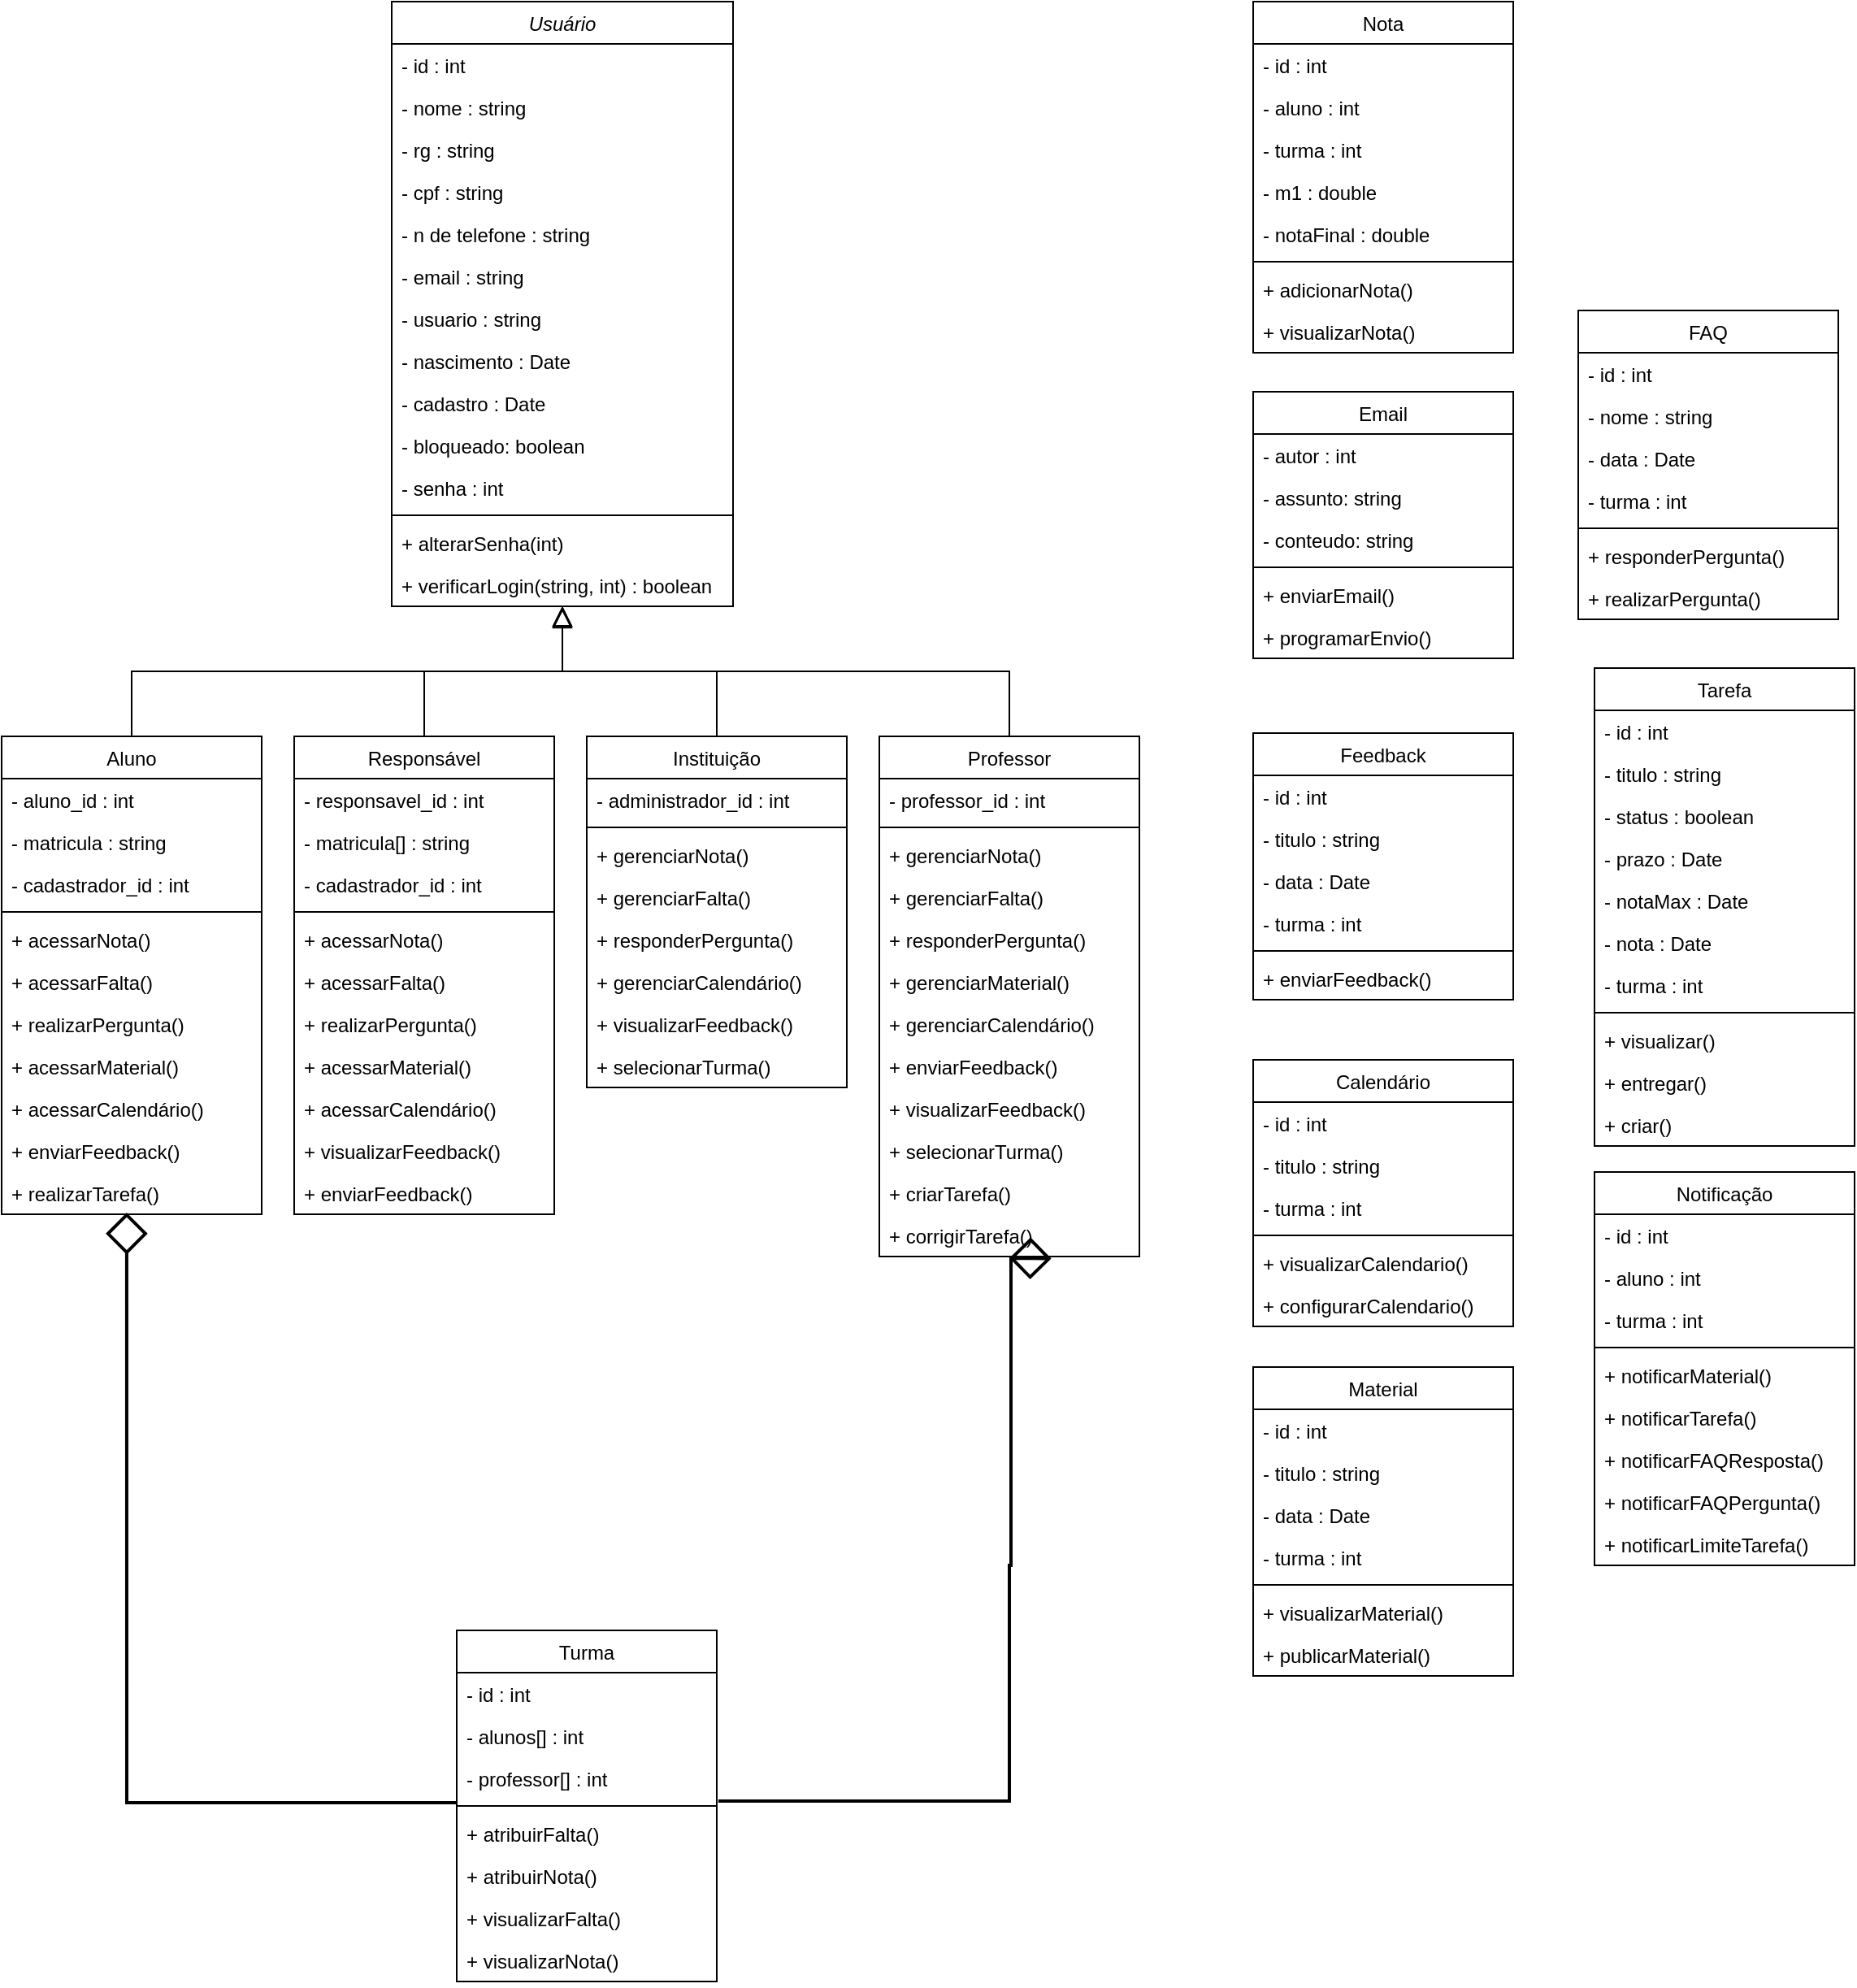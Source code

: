 <mxfile version="20.6.0" type="device"><diagram id="C5RBs43oDa-KdzZeNtuy" name="Page-1"><mxGraphModel dx="1617" dy="1598" grid="1" gridSize="10" guides="1" tooltips="1" connect="1" arrows="1" fold="1" page="1" pageScale="1" pageWidth="827" pageHeight="1169" math="0" shadow="0"><root><mxCell id="WIyWlLk6GJQsqaUBKTNV-0"/><mxCell id="WIyWlLk6GJQsqaUBKTNV-1" parent="WIyWlLk6GJQsqaUBKTNV-0"/><mxCell id="zkfFHV4jXpPFQw0GAbJ--0" value="Usuário" style="swimlane;fontStyle=2;align=center;verticalAlign=top;childLayout=stackLayout;horizontal=1;startSize=26;horizontalStack=0;resizeParent=1;resizeLast=0;collapsible=1;marginBottom=0;rounded=0;shadow=0;strokeWidth=1;" parent="WIyWlLk6GJQsqaUBKTNV-1" vertex="1"><mxGeometry x="220" y="-52" width="210" height="372" as="geometry"><mxRectangle x="230" y="140" width="160" height="26" as="alternateBounds"/></mxGeometry></mxCell><mxCell id="zkfFHV4jXpPFQw0GAbJ--1" value="- id : int&#10;" style="text;align=left;verticalAlign=top;spacingLeft=4;spacingRight=4;overflow=hidden;rotatable=0;points=[[0,0.5],[1,0.5]];portConstraint=eastwest;" parent="zkfFHV4jXpPFQw0GAbJ--0" vertex="1"><mxGeometry y="26" width="210" height="26" as="geometry"/></mxCell><mxCell id="zkfFHV4jXpPFQw0GAbJ--2" value="- nome : string" style="text;align=left;verticalAlign=top;spacingLeft=4;spacingRight=4;overflow=hidden;rotatable=0;points=[[0,0.5],[1,0.5]];portConstraint=eastwest;rounded=0;shadow=0;html=0;" parent="zkfFHV4jXpPFQw0GAbJ--0" vertex="1"><mxGeometry y="52" width="210" height="26" as="geometry"/></mxCell><mxCell id="-mL7myzVPolcM5LWLLVC-0" value="- rg : string" style="text;align=left;verticalAlign=top;spacingLeft=4;spacingRight=4;overflow=hidden;rotatable=0;points=[[0,0.5],[1,0.5]];portConstraint=eastwest;rounded=0;shadow=0;html=0;" parent="zkfFHV4jXpPFQw0GAbJ--0" vertex="1"><mxGeometry y="78" width="210" height="26" as="geometry"/></mxCell><mxCell id="-mL7myzVPolcM5LWLLVC-1" value="- cpf : string" style="text;align=left;verticalAlign=top;spacingLeft=4;spacingRight=4;overflow=hidden;rotatable=0;points=[[0,0.5],[1,0.5]];portConstraint=eastwest;rounded=0;shadow=0;html=0;" parent="zkfFHV4jXpPFQw0GAbJ--0" vertex="1"><mxGeometry y="104" width="210" height="26" as="geometry"/></mxCell><mxCell id="-mL7myzVPolcM5LWLLVC-2" value="- n de telefone : string" style="text;align=left;verticalAlign=top;spacingLeft=4;spacingRight=4;overflow=hidden;rotatable=0;points=[[0,0.5],[1,0.5]];portConstraint=eastwest;rounded=0;shadow=0;html=0;" parent="zkfFHV4jXpPFQw0GAbJ--0" vertex="1"><mxGeometry y="130" width="210" height="26" as="geometry"/></mxCell><mxCell id="-mL7myzVPolcM5LWLLVC-3" value="- email : string" style="text;align=left;verticalAlign=top;spacingLeft=4;spacingRight=4;overflow=hidden;rotatable=0;points=[[0,0.5],[1,0.5]];portConstraint=eastwest;rounded=0;shadow=0;html=0;" parent="zkfFHV4jXpPFQw0GAbJ--0" vertex="1"><mxGeometry y="156" width="210" height="26" as="geometry"/></mxCell><mxCell id="-mL7myzVPolcM5LWLLVC-4" value="- usuario : string" style="text;align=left;verticalAlign=top;spacingLeft=4;spacingRight=4;overflow=hidden;rotatable=0;points=[[0,0.5],[1,0.5]];portConstraint=eastwest;rounded=0;shadow=0;html=0;" parent="zkfFHV4jXpPFQw0GAbJ--0" vertex="1"><mxGeometry y="182" width="210" height="26" as="geometry"/></mxCell><mxCell id="-mL7myzVPolcM5LWLLVC-7" value="- nascimento : Date" style="text;align=left;verticalAlign=top;spacingLeft=4;spacingRight=4;overflow=hidden;rotatable=0;points=[[0,0.5],[1,0.5]];portConstraint=eastwest;rounded=0;shadow=0;html=0;" parent="zkfFHV4jXpPFQw0GAbJ--0" vertex="1"><mxGeometry y="208" width="210" height="26" as="geometry"/></mxCell><mxCell id="-mL7myzVPolcM5LWLLVC-5" value="- cadastro : Date" style="text;align=left;verticalAlign=top;spacingLeft=4;spacingRight=4;overflow=hidden;rotatable=0;points=[[0,0.5],[1,0.5]];portConstraint=eastwest;rounded=0;shadow=0;html=0;" parent="zkfFHV4jXpPFQw0GAbJ--0" vertex="1"><mxGeometry y="234" width="210" height="26" as="geometry"/></mxCell><mxCell id="-mL7myzVPolcM5LWLLVC-6" value="- bloqueado: boolean" style="text;align=left;verticalAlign=top;spacingLeft=4;spacingRight=4;overflow=hidden;rotatable=0;points=[[0,0.5],[1,0.5]];portConstraint=eastwest;rounded=0;shadow=0;html=0;" parent="zkfFHV4jXpPFQw0GAbJ--0" vertex="1"><mxGeometry y="260" width="210" height="26" as="geometry"/></mxCell><mxCell id="zkfFHV4jXpPFQw0GAbJ--3" value="- senha : int" style="text;align=left;verticalAlign=top;spacingLeft=4;spacingRight=4;overflow=hidden;rotatable=0;points=[[0,0.5],[1,0.5]];portConstraint=eastwest;rounded=0;shadow=0;html=0;" parent="zkfFHV4jXpPFQw0GAbJ--0" vertex="1"><mxGeometry y="286" width="210" height="26" as="geometry"/></mxCell><mxCell id="zkfFHV4jXpPFQw0GAbJ--4" value="" style="line;html=1;strokeWidth=1;align=left;verticalAlign=middle;spacingTop=-1;spacingLeft=3;spacingRight=3;rotatable=0;labelPosition=right;points=[];portConstraint=eastwest;" parent="zkfFHV4jXpPFQw0GAbJ--0" vertex="1"><mxGeometry y="312" width="210" height="8" as="geometry"/></mxCell><mxCell id="-mL7myzVPolcM5LWLLVC-8" value="+ alterarSenha(int)" style="text;align=left;verticalAlign=top;spacingLeft=4;spacingRight=4;overflow=hidden;rotatable=0;points=[[0,0.5],[1,0.5]];portConstraint=eastwest;" parent="zkfFHV4jXpPFQw0GAbJ--0" vertex="1"><mxGeometry y="320" width="210" height="26" as="geometry"/></mxCell><mxCell id="zkfFHV4jXpPFQw0GAbJ--5" value="+ verificarLogin(string, int) : boolean" style="text;align=left;verticalAlign=top;spacingLeft=4;spacingRight=4;overflow=hidden;rotatable=0;points=[[0,0.5],[1,0.5]];portConstraint=eastwest;" parent="zkfFHV4jXpPFQw0GAbJ--0" vertex="1"><mxGeometry y="346" width="210" height="26" as="geometry"/></mxCell><mxCell id="zkfFHV4jXpPFQw0GAbJ--6" value="Aluno" style="swimlane;fontStyle=0;align=center;verticalAlign=top;childLayout=stackLayout;horizontal=1;startSize=26;horizontalStack=0;resizeParent=1;resizeLast=0;collapsible=1;marginBottom=0;rounded=0;shadow=0;strokeWidth=1;" parent="WIyWlLk6GJQsqaUBKTNV-1" vertex="1"><mxGeometry x="-20" y="400" width="160" height="294" as="geometry"><mxRectangle x="130" y="380" width="160" height="26" as="alternateBounds"/></mxGeometry></mxCell><mxCell id="ei0fNzQh5A8Zw0a6z5Nz-1" value="- aluno_id : int" style="text;align=left;verticalAlign=top;spacingLeft=4;spacingRight=4;overflow=hidden;rotatable=0;points=[[0,0.5],[1,0.5]];portConstraint=eastwest;" parent="zkfFHV4jXpPFQw0GAbJ--6" vertex="1"><mxGeometry y="26" width="160" height="26" as="geometry"/></mxCell><mxCell id="ei0fNzQh5A8Zw0a6z5Nz-2" value="- matricula : string" style="text;align=left;verticalAlign=top;spacingLeft=4;spacingRight=4;overflow=hidden;rotatable=0;points=[[0,0.5],[1,0.5]];portConstraint=eastwest;" parent="zkfFHV4jXpPFQw0GAbJ--6" vertex="1"><mxGeometry y="52" width="160" height="26" as="geometry"/></mxCell><mxCell id="ei0fNzQh5A8Zw0a6z5Nz-0" value="- cadastrador_id : int" style="text;align=left;verticalAlign=top;spacingLeft=4;spacingRight=4;overflow=hidden;rotatable=0;points=[[0,0.5],[1,0.5]];portConstraint=eastwest;" parent="zkfFHV4jXpPFQw0GAbJ--6" vertex="1"><mxGeometry y="78" width="160" height="26" as="geometry"/></mxCell><mxCell id="zkfFHV4jXpPFQw0GAbJ--9" value="" style="line;html=1;strokeWidth=1;align=left;verticalAlign=middle;spacingTop=-1;spacingLeft=3;spacingRight=3;rotatable=0;labelPosition=right;points=[];portConstraint=eastwest;" parent="zkfFHV4jXpPFQw0GAbJ--6" vertex="1"><mxGeometry y="104" width="160" height="8" as="geometry"/></mxCell><mxCell id="ei0fNzQh5A8Zw0a6z5Nz-26" value="+ acessarNota()" style="text;align=left;verticalAlign=top;spacingLeft=4;spacingRight=4;overflow=hidden;rotatable=0;points=[[0,0.5],[1,0.5]];portConstraint=eastwest;" parent="zkfFHV4jXpPFQw0GAbJ--6" vertex="1"><mxGeometry y="112" width="160" height="26" as="geometry"/></mxCell><mxCell id="ei0fNzQh5A8Zw0a6z5Nz-37" value="+ acessarFalta()" style="text;align=left;verticalAlign=top;spacingLeft=4;spacingRight=4;overflow=hidden;rotatable=0;points=[[0,0.5],[1,0.5]];portConstraint=eastwest;" parent="zkfFHV4jXpPFQw0GAbJ--6" vertex="1"><mxGeometry y="138" width="160" height="26" as="geometry"/></mxCell><mxCell id="ei0fNzQh5A8Zw0a6z5Nz-46" value="+ realizarPergunta()" style="text;align=left;verticalAlign=top;spacingLeft=4;spacingRight=4;overflow=hidden;rotatable=0;points=[[0,0.5],[1,0.5]];portConstraint=eastwest;" parent="zkfFHV4jXpPFQw0GAbJ--6" vertex="1"><mxGeometry y="164" width="160" height="26" as="geometry"/></mxCell><mxCell id="ei0fNzQh5A8Zw0a6z5Nz-50" value="+ acessarMaterial()" style="text;align=left;verticalAlign=top;spacingLeft=4;spacingRight=4;overflow=hidden;rotatable=0;points=[[0,0.5],[1,0.5]];portConstraint=eastwest;" parent="zkfFHV4jXpPFQw0GAbJ--6" vertex="1"><mxGeometry y="190" width="160" height="26" as="geometry"/></mxCell><mxCell id="-mL7myzVPolcM5LWLLVC-11" value="+ acessarCalendário()" style="text;align=left;verticalAlign=top;spacingLeft=4;spacingRight=4;overflow=hidden;rotatable=0;points=[[0,0.5],[1,0.5]];portConstraint=eastwest;" parent="zkfFHV4jXpPFQw0GAbJ--6" vertex="1"><mxGeometry y="216" width="160" height="26" as="geometry"/></mxCell><mxCell id="hfyvduKH0XJ7WXEh4i4_-10" value="+ enviarFeedback()" style="text;align=left;verticalAlign=top;spacingLeft=4;spacingRight=4;overflow=hidden;rotatable=0;points=[[0,0.5],[1,0.5]];portConstraint=eastwest;" parent="zkfFHV4jXpPFQw0GAbJ--6" vertex="1"><mxGeometry y="242" width="160" height="26" as="geometry"/></mxCell><mxCell id="hfyvduKH0XJ7WXEh4i4_-18" value="+ realizarTarefa()" style="text;align=left;verticalAlign=top;spacingLeft=4;spacingRight=4;overflow=hidden;rotatable=0;points=[[0,0.5],[1,0.5]];portConstraint=eastwest;" parent="zkfFHV4jXpPFQw0GAbJ--6" vertex="1"><mxGeometry y="268" width="160" height="26" as="geometry"/></mxCell><mxCell id="zkfFHV4jXpPFQw0GAbJ--12" value="" style="endArrow=block;endSize=10;endFill=0;shadow=0;strokeWidth=1;rounded=0;edgeStyle=elbowEdgeStyle;elbow=vertical;" parent="WIyWlLk6GJQsqaUBKTNV-1" source="zkfFHV4jXpPFQw0GAbJ--6" target="zkfFHV4jXpPFQw0GAbJ--0" edge="1"><mxGeometry width="160" relative="1" as="geometry"><mxPoint x="200" y="203" as="sourcePoint"/><mxPoint x="200" y="203" as="targetPoint"/></mxGeometry></mxCell><mxCell id="zkfFHV4jXpPFQw0GAbJ--13" value="Responsável" style="swimlane;fontStyle=0;align=center;verticalAlign=top;childLayout=stackLayout;horizontal=1;startSize=26;horizontalStack=0;resizeParent=1;resizeLast=0;collapsible=1;marginBottom=0;rounded=0;shadow=0;strokeWidth=1;" parent="WIyWlLk6GJQsqaUBKTNV-1" vertex="1"><mxGeometry x="160" y="400" width="160" height="294" as="geometry"><mxRectangle x="340" y="380" width="170" height="26" as="alternateBounds"/></mxGeometry></mxCell><mxCell id="zkfFHV4jXpPFQw0GAbJ--14" value="- responsavel_id : int" style="text;align=left;verticalAlign=top;spacingLeft=4;spacingRight=4;overflow=hidden;rotatable=0;points=[[0,0.5],[1,0.5]];portConstraint=eastwest;" parent="zkfFHV4jXpPFQw0GAbJ--13" vertex="1"><mxGeometry y="26" width="160" height="26" as="geometry"/></mxCell><mxCell id="ei0fNzQh5A8Zw0a6z5Nz-10" value="- matricula[] : string" style="text;align=left;verticalAlign=top;spacingLeft=4;spacingRight=4;overflow=hidden;rotatable=0;points=[[0,0.5],[1,0.5]];portConstraint=eastwest;" parent="zkfFHV4jXpPFQw0GAbJ--13" vertex="1"><mxGeometry y="52" width="160" height="26" as="geometry"/></mxCell><mxCell id="ei0fNzQh5A8Zw0a6z5Nz-11" value="- cadastrador_id : int" style="text;align=left;verticalAlign=top;spacingLeft=4;spacingRight=4;overflow=hidden;rotatable=0;points=[[0,0.5],[1,0.5]];portConstraint=eastwest;" parent="zkfFHV4jXpPFQw0GAbJ--13" vertex="1"><mxGeometry y="78" width="160" height="26" as="geometry"/></mxCell><mxCell id="zkfFHV4jXpPFQw0GAbJ--15" value="" style="line;html=1;strokeWidth=1;align=left;verticalAlign=middle;spacingTop=-1;spacingLeft=3;spacingRight=3;rotatable=0;labelPosition=right;points=[];portConstraint=eastwest;" parent="zkfFHV4jXpPFQw0GAbJ--13" vertex="1"><mxGeometry y="104" width="160" height="8" as="geometry"/></mxCell><mxCell id="ei0fNzQh5A8Zw0a6z5Nz-34" value="+ acessarNota()" style="text;align=left;verticalAlign=top;spacingLeft=4;spacingRight=4;overflow=hidden;rotatable=0;points=[[0,0.5],[1,0.5]];portConstraint=eastwest;" parent="zkfFHV4jXpPFQw0GAbJ--13" vertex="1"><mxGeometry y="112" width="160" height="26" as="geometry"/></mxCell><mxCell id="ei0fNzQh5A8Zw0a6z5Nz-39" value="+ acessarFalta()" style="text;align=left;verticalAlign=top;spacingLeft=4;spacingRight=4;overflow=hidden;rotatable=0;points=[[0,0.5],[1,0.5]];portConstraint=eastwest;" parent="zkfFHV4jXpPFQw0GAbJ--13" vertex="1"><mxGeometry y="138" width="160" height="26" as="geometry"/></mxCell><mxCell id="ei0fNzQh5A8Zw0a6z5Nz-47" value="+ realizarPergunta()" style="text;align=left;verticalAlign=top;spacingLeft=4;spacingRight=4;overflow=hidden;rotatable=0;points=[[0,0.5],[1,0.5]];portConstraint=eastwest;" parent="zkfFHV4jXpPFQw0GAbJ--13" vertex="1"><mxGeometry y="164" width="160" height="26" as="geometry"/></mxCell><mxCell id="ei0fNzQh5A8Zw0a6z5Nz-51" value="+ acessarMaterial()" style="text;align=left;verticalAlign=top;spacingLeft=4;spacingRight=4;overflow=hidden;rotatable=0;points=[[0,0.5],[1,0.5]];portConstraint=eastwest;" parent="zkfFHV4jXpPFQw0GAbJ--13" vertex="1"><mxGeometry y="190" width="160" height="26" as="geometry"/></mxCell><mxCell id="-mL7myzVPolcM5LWLLVC-19" value="+ acessarCalendário()" style="text;align=left;verticalAlign=top;spacingLeft=4;spacingRight=4;overflow=hidden;rotatable=0;points=[[0,0.5],[1,0.5]];portConstraint=eastwest;" parent="zkfFHV4jXpPFQw0GAbJ--13" vertex="1"><mxGeometry y="216" width="160" height="26" as="geometry"/></mxCell><mxCell id="hfyvduKH0XJ7WXEh4i4_-9" value="+ visualizarFeedback()" style="text;align=left;verticalAlign=top;spacingLeft=4;spacingRight=4;overflow=hidden;rotatable=0;points=[[0,0.5],[1,0.5]];portConstraint=eastwest;" parent="zkfFHV4jXpPFQw0GAbJ--13" vertex="1"><mxGeometry y="242" width="160" height="26" as="geometry"/></mxCell><mxCell id="hfyvduKH0XJ7WXEh4i4_-11" value="+ enviarFeedback()" style="text;align=left;verticalAlign=top;spacingLeft=4;spacingRight=4;overflow=hidden;rotatable=0;points=[[0,0.5],[1,0.5]];portConstraint=eastwest;" parent="zkfFHV4jXpPFQw0GAbJ--13" vertex="1"><mxGeometry y="268" width="160" height="26" as="geometry"/></mxCell><mxCell id="zkfFHV4jXpPFQw0GAbJ--16" value="" style="endArrow=block;endSize=10;endFill=0;shadow=0;strokeWidth=1;rounded=0;edgeStyle=elbowEdgeStyle;elbow=vertical;" parent="WIyWlLk6GJQsqaUBKTNV-1" source="zkfFHV4jXpPFQw0GAbJ--13" target="zkfFHV4jXpPFQw0GAbJ--0" edge="1"><mxGeometry width="160" relative="1" as="geometry"><mxPoint x="210" y="373" as="sourcePoint"/><mxPoint x="310" y="271" as="targetPoint"/></mxGeometry></mxCell><mxCell id="-mL7myzVPolcM5LWLLVC-23" value="Instituição" style="swimlane;fontStyle=0;align=center;verticalAlign=top;childLayout=stackLayout;horizontal=1;startSize=26;horizontalStack=0;resizeParent=1;resizeLast=0;collapsible=1;marginBottom=0;rounded=0;shadow=0;strokeWidth=1;" parent="WIyWlLk6GJQsqaUBKTNV-1" vertex="1"><mxGeometry x="340" y="400" width="160" height="216" as="geometry"><mxRectangle x="340" y="380" width="170" height="26" as="alternateBounds"/></mxGeometry></mxCell><mxCell id="ei0fNzQh5A8Zw0a6z5Nz-25" value="- administrador_id : int" style="text;align=left;verticalAlign=top;spacingLeft=4;spacingRight=4;overflow=hidden;rotatable=0;points=[[0,0.5],[1,0.5]];portConstraint=eastwest;" parent="-mL7myzVPolcM5LWLLVC-23" vertex="1"><mxGeometry y="26" width="160" height="26" as="geometry"/></mxCell><mxCell id="-mL7myzVPolcM5LWLLVC-25" value="" style="line;html=1;strokeWidth=1;align=left;verticalAlign=middle;spacingTop=-1;spacingLeft=3;spacingRight=3;rotatable=0;labelPosition=right;points=[];portConstraint=eastwest;" parent="-mL7myzVPolcM5LWLLVC-23" vertex="1"><mxGeometry y="52" width="160" height="8" as="geometry"/></mxCell><mxCell id="ei0fNzQh5A8Zw0a6z5Nz-35" value="+ gerenciarNota()" style="text;align=left;verticalAlign=top;spacingLeft=4;spacingRight=4;overflow=hidden;rotatable=0;points=[[0,0.5],[1,0.5]];portConstraint=eastwest;" parent="-mL7myzVPolcM5LWLLVC-23" vertex="1"><mxGeometry y="60" width="160" height="26" as="geometry"/></mxCell><mxCell id="ei0fNzQh5A8Zw0a6z5Nz-44" value="+ gerenciarFalta()" style="text;align=left;verticalAlign=top;spacingLeft=4;spacingRight=4;overflow=hidden;rotatable=0;points=[[0,0.5],[1,0.5]];portConstraint=eastwest;" parent="-mL7myzVPolcM5LWLLVC-23" vertex="1"><mxGeometry y="86" width="160" height="26" as="geometry"/></mxCell><mxCell id="ei0fNzQh5A8Zw0a6z5Nz-48" value="+ responderPergunta()" style="text;align=left;verticalAlign=top;spacingLeft=4;spacingRight=4;overflow=hidden;rotatable=0;points=[[0,0.5],[1,0.5]];portConstraint=eastwest;" parent="-mL7myzVPolcM5LWLLVC-23" vertex="1"><mxGeometry y="112" width="160" height="26" as="geometry"/></mxCell><mxCell id="ei0fNzQh5A8Zw0a6z5Nz-54" value="+ gerenciarCalendário()" style="text;align=left;verticalAlign=top;spacingLeft=4;spacingRight=4;overflow=hidden;rotatable=0;points=[[0,0.5],[1,0.5]];portConstraint=eastwest;" parent="-mL7myzVPolcM5LWLLVC-23" vertex="1"><mxGeometry y="138" width="160" height="26" as="geometry"/></mxCell><mxCell id="hfyvduKH0XJ7WXEh4i4_-12" value="+ visualizarFeedback()" style="text;align=left;verticalAlign=top;spacingLeft=4;spacingRight=4;overflow=hidden;rotatable=0;points=[[0,0.5],[1,0.5]];portConstraint=eastwest;" parent="-mL7myzVPolcM5LWLLVC-23" vertex="1"><mxGeometry y="164" width="160" height="26" as="geometry"/></mxCell><mxCell id="hfyvduKH0XJ7WXEh4i4_-14" value="+ selecionarTurma()" style="text;align=left;verticalAlign=top;spacingLeft=4;spacingRight=4;overflow=hidden;rotatable=0;points=[[0,0.5],[1,0.5]];portConstraint=eastwest;" parent="-mL7myzVPolcM5LWLLVC-23" vertex="1"><mxGeometry y="190" width="160" height="26" as="geometry"/></mxCell><mxCell id="-mL7myzVPolcM5LWLLVC-33" value="" style="endArrow=block;endSize=10;endFill=0;shadow=0;strokeWidth=1;rounded=0;edgeStyle=elbowEdgeStyle;elbow=vertical;exitX=0.5;exitY=0;exitDx=0;exitDy=0;" parent="WIyWlLk6GJQsqaUBKTNV-1" source="-mL7myzVPolcM5LWLLVC-23" edge="1"><mxGeometry width="160" relative="1" as="geometry"><mxPoint x="380" y="390" as="sourcePoint"/><mxPoint x="325" y="320" as="targetPoint"/><Array as="points"><mxPoint x="500" y="360"/></Array></mxGeometry></mxCell><mxCell id="-mL7myzVPolcM5LWLLVC-39" value="Professor" style="swimlane;fontStyle=0;align=center;verticalAlign=top;childLayout=stackLayout;horizontal=1;startSize=26;horizontalStack=0;resizeParent=1;resizeLast=0;collapsible=1;marginBottom=0;rounded=0;shadow=0;strokeWidth=1;" parent="WIyWlLk6GJQsqaUBKTNV-1" vertex="1"><mxGeometry x="520" y="400" width="160" height="320" as="geometry"><mxRectangle x="340" y="380" width="170" height="26" as="alternateBounds"/></mxGeometry></mxCell><mxCell id="ei0fNzQh5A8Zw0a6z5Nz-24" value="- professor_id : int" style="text;align=left;verticalAlign=top;spacingLeft=4;spacingRight=4;overflow=hidden;rotatable=0;points=[[0,0.5],[1,0.5]];portConstraint=eastwest;" parent="-mL7myzVPolcM5LWLLVC-39" vertex="1"><mxGeometry y="26" width="160" height="26" as="geometry"/></mxCell><mxCell id="-mL7myzVPolcM5LWLLVC-40" value="" style="line;html=1;strokeWidth=1;align=left;verticalAlign=middle;spacingTop=-1;spacingLeft=3;spacingRight=3;rotatable=0;labelPosition=right;points=[];portConstraint=eastwest;" parent="-mL7myzVPolcM5LWLLVC-39" vertex="1"><mxGeometry y="52" width="160" height="8" as="geometry"/></mxCell><mxCell id="ei0fNzQh5A8Zw0a6z5Nz-36" value="+ gerenciarNota()" style="text;align=left;verticalAlign=top;spacingLeft=4;spacingRight=4;overflow=hidden;rotatable=0;points=[[0,0.5],[1,0.5]];portConstraint=eastwest;" parent="-mL7myzVPolcM5LWLLVC-39" vertex="1"><mxGeometry y="60" width="160" height="26" as="geometry"/></mxCell><mxCell id="ei0fNzQh5A8Zw0a6z5Nz-45" value="+ gerenciarFalta()" style="text;align=left;verticalAlign=top;spacingLeft=4;spacingRight=4;overflow=hidden;rotatable=0;points=[[0,0.5],[1,0.5]];portConstraint=eastwest;" parent="-mL7myzVPolcM5LWLLVC-39" vertex="1"><mxGeometry y="86" width="160" height="26" as="geometry"/></mxCell><mxCell id="ei0fNzQh5A8Zw0a6z5Nz-49" value="+ responderPergunta()" style="text;align=left;verticalAlign=top;spacingLeft=4;spacingRight=4;overflow=hidden;rotatable=0;points=[[0,0.5],[1,0.5]];portConstraint=eastwest;" parent="-mL7myzVPolcM5LWLLVC-39" vertex="1"><mxGeometry y="112" width="160" height="26" as="geometry"/></mxCell><mxCell id="ei0fNzQh5A8Zw0a6z5Nz-53" value="+ gerenciarMaterial()" style="text;align=left;verticalAlign=top;spacingLeft=4;spacingRight=4;overflow=hidden;rotatable=0;points=[[0,0.5],[1,0.5]];portConstraint=eastwest;" parent="-mL7myzVPolcM5LWLLVC-39" vertex="1"><mxGeometry y="138" width="160" height="26" as="geometry"/></mxCell><mxCell id="ei0fNzQh5A8Zw0a6z5Nz-55" value="+ gerenciarCalendário()" style="text;align=left;verticalAlign=top;spacingLeft=4;spacingRight=4;overflow=hidden;rotatable=0;points=[[0,0.5],[1,0.5]];portConstraint=eastwest;" parent="-mL7myzVPolcM5LWLLVC-39" vertex="1"><mxGeometry y="164" width="160" height="26" as="geometry"/></mxCell><mxCell id="hfyvduKH0XJ7WXEh4i4_-8" value="+ enviarFeedback()" style="text;align=left;verticalAlign=top;spacingLeft=4;spacingRight=4;overflow=hidden;rotatable=0;points=[[0,0.5],[1,0.5]];portConstraint=eastwest;" parent="-mL7myzVPolcM5LWLLVC-39" vertex="1"><mxGeometry y="190" width="160" height="26" as="geometry"/></mxCell><mxCell id="hfyvduKH0XJ7WXEh4i4_-13" value="+ visualizarFeedback()" style="text;align=left;verticalAlign=top;spacingLeft=4;spacingRight=4;overflow=hidden;rotatable=0;points=[[0,0.5],[1,0.5]];portConstraint=eastwest;" parent="-mL7myzVPolcM5LWLLVC-39" vertex="1"><mxGeometry y="216" width="160" height="26" as="geometry"/></mxCell><mxCell id="hfyvduKH0XJ7WXEh4i4_-15" value="+ selecionarTurma()" style="text;align=left;verticalAlign=top;spacingLeft=4;spacingRight=4;overflow=hidden;rotatable=0;points=[[0,0.5],[1,0.5]];portConstraint=eastwest;" parent="-mL7myzVPolcM5LWLLVC-39" vertex="1"><mxGeometry y="242" width="160" height="26" as="geometry"/></mxCell><mxCell id="hfyvduKH0XJ7WXEh4i4_-16" value="+ criarTarefa()" style="text;align=left;verticalAlign=top;spacingLeft=4;spacingRight=4;overflow=hidden;rotatable=0;points=[[0,0.5],[1,0.5]];portConstraint=eastwest;" parent="-mL7myzVPolcM5LWLLVC-39" vertex="1"><mxGeometry y="268" width="160" height="26" as="geometry"/></mxCell><mxCell id="hfyvduKH0XJ7WXEh4i4_-19" value="+ corrigirTarefa()" style="text;align=left;verticalAlign=top;spacingLeft=4;spacingRight=4;overflow=hidden;rotatable=0;points=[[0,0.5],[1,0.5]];portConstraint=eastwest;" parent="-mL7myzVPolcM5LWLLVC-39" vertex="1"><mxGeometry y="294" width="160" height="26" as="geometry"/></mxCell><mxCell id="-mL7myzVPolcM5LWLLVC-48" value="" style="endArrow=block;endSize=10;endFill=0;shadow=0;strokeWidth=1;rounded=0;edgeStyle=elbowEdgeStyle;elbow=vertical;exitX=0.5;exitY=0;exitDx=0;exitDy=0;entryX=0.5;entryY=1.038;entryDx=0;entryDy=0;entryPerimeter=0;" parent="WIyWlLk6GJQsqaUBKTNV-1" source="-mL7myzVPolcM5LWLLVC-39" target="zkfFHV4jXpPFQw0GAbJ--5" edge="1"><mxGeometry width="160" relative="1" as="geometry"><mxPoint x="715" y="280" as="sourcePoint"/><mxPoint x="510" y="340" as="targetPoint"/><Array as="points"><mxPoint x="490" y="360"/><mxPoint x="590" y="340"/></Array></mxGeometry></mxCell><mxCell id="-mL7myzVPolcM5LWLLVC-82" style="edgeStyle=orthogonalEdgeStyle;rounded=0;orthogonalLoop=1;jettySize=auto;html=1;entryX=0.5;entryY=1.038;entryDx=0;entryDy=0;entryPerimeter=0;strokeWidth=2;endArrow=diamond;endFill=0;startSize=6;endSize=21;sourcePerimeterSpacing=0;exitX=1.006;exitY=1.038;exitDx=0;exitDy=0;exitPerimeter=0;" parent="WIyWlLk6GJQsqaUBKTNV-1" source="-mL7myzVPolcM5LWLLVC-70" target="hfyvduKH0XJ7WXEh4i4_-19" edge="1"><mxGeometry relative="1" as="geometry"><Array as="points"><mxPoint x="600" y="1055"/><mxPoint x="600" y="910"/><mxPoint x="601" y="910"/></Array><mxPoint x="600.96" y="774.99" as="targetPoint"/></mxGeometry></mxCell><mxCell id="-mL7myzVPolcM5LWLLVC-69" value="Turma" style="swimlane;fontStyle=0;align=center;verticalAlign=top;childLayout=stackLayout;horizontal=1;startSize=26;horizontalStack=0;resizeParent=1;resizeLast=0;collapsible=1;marginBottom=0;rounded=0;shadow=0;strokeWidth=1;" parent="WIyWlLk6GJQsqaUBKTNV-1" vertex="1"><mxGeometry x="260" y="950" width="160" height="216" as="geometry"><mxRectangle x="340" y="380" width="170" height="26" as="alternateBounds"/></mxGeometry></mxCell><mxCell id="-mL7myzVPolcM5LWLLVC-78" value="- id : int" style="text;align=left;verticalAlign=top;spacingLeft=4;spacingRight=4;overflow=hidden;rotatable=0;points=[[0,0.5],[1,0.5]];portConstraint=eastwest;" parent="-mL7myzVPolcM5LWLLVC-69" vertex="1"><mxGeometry y="26" width="160" height="26" as="geometry"/></mxCell><mxCell id="-mL7myzVPolcM5LWLLVC-79" value="- alunos[] : int" style="text;align=left;verticalAlign=top;spacingLeft=4;spacingRight=4;overflow=hidden;rotatable=0;points=[[0,0.5],[1,0.5]];portConstraint=eastwest;" parent="-mL7myzVPolcM5LWLLVC-69" vertex="1"><mxGeometry y="52" width="160" height="26" as="geometry"/></mxCell><mxCell id="-mL7myzVPolcM5LWLLVC-70" value="- professor[] : int" style="text;align=left;verticalAlign=top;spacingLeft=4;spacingRight=4;overflow=hidden;rotatable=0;points=[[0,0.5],[1,0.5]];portConstraint=eastwest;" parent="-mL7myzVPolcM5LWLLVC-69" vertex="1"><mxGeometry y="78" width="160" height="26" as="geometry"/></mxCell><mxCell id="-mL7myzVPolcM5LWLLVC-71" value="" style="line;html=1;strokeWidth=1;align=left;verticalAlign=middle;spacingTop=-1;spacingLeft=3;spacingRight=3;rotatable=0;labelPosition=right;points=[];portConstraint=eastwest;" parent="-mL7myzVPolcM5LWLLVC-69" vertex="1"><mxGeometry y="104" width="160" height="8" as="geometry"/></mxCell><mxCell id="-mL7myzVPolcM5LWLLVC-72" value="+ atribuirFalta()" style="text;align=left;verticalAlign=top;spacingLeft=4;spacingRight=4;overflow=hidden;rotatable=0;points=[[0,0.5],[1,0.5]];portConstraint=eastwest;" parent="-mL7myzVPolcM5LWLLVC-69" vertex="1"><mxGeometry y="112" width="160" height="26" as="geometry"/></mxCell><mxCell id="-mL7myzVPolcM5LWLLVC-73" value="+ atribuirNota()" style="text;align=left;verticalAlign=top;spacingLeft=4;spacingRight=4;overflow=hidden;rotatable=0;points=[[0,0.5],[1,0.5]];portConstraint=eastwest;" parent="-mL7myzVPolcM5LWLLVC-69" vertex="1"><mxGeometry y="138" width="160" height="26" as="geometry"/></mxCell><mxCell id="-mL7myzVPolcM5LWLLVC-74" value="+ visualizarFalta()" style="text;align=left;verticalAlign=top;spacingLeft=4;spacingRight=4;overflow=hidden;rotatable=0;points=[[0,0.5],[1,0.5]];portConstraint=eastwest;" parent="-mL7myzVPolcM5LWLLVC-69" vertex="1"><mxGeometry y="164" width="160" height="26" as="geometry"/></mxCell><mxCell id="-mL7myzVPolcM5LWLLVC-75" value="+ visualizarNota()" style="text;align=left;verticalAlign=top;spacingLeft=4;spacingRight=4;overflow=hidden;rotatable=0;points=[[0,0.5],[1,0.5]];portConstraint=eastwest;" parent="-mL7myzVPolcM5LWLLVC-69" vertex="1"><mxGeometry y="190" width="160" height="26" as="geometry"/></mxCell><mxCell id="-mL7myzVPolcM5LWLLVC-80" style="edgeStyle=orthogonalEdgeStyle;rounded=0;orthogonalLoop=1;jettySize=auto;html=1;entryX=0.481;entryY=0.962;entryDx=0;entryDy=0;entryPerimeter=0;endArrow=diamond;endFill=0;strokeWidth=2;startSize=6;sourcePerimeterSpacing=0;arcSize=100;endSize=21;exitX=0;exitY=1.077;exitDx=0;exitDy=0;exitPerimeter=0;" parent="WIyWlLk6GJQsqaUBKTNV-1" source="-mL7myzVPolcM5LWLLVC-70" target="hfyvduKH0XJ7WXEh4i4_-18" edge="1"><mxGeometry relative="1" as="geometry"><mxPoint x="56.96" y="746.988" as="targetPoint"/></mxGeometry></mxCell><mxCell id="jOv61-o1BS2i5FBTtpCY-0" value="Tarefa" style="swimlane;fontStyle=0;align=center;verticalAlign=top;childLayout=stackLayout;horizontal=1;startSize=26;horizontalStack=0;resizeParent=1;resizeLast=0;collapsible=1;marginBottom=0;rounded=0;shadow=0;strokeWidth=1;" parent="WIyWlLk6GJQsqaUBKTNV-1" vertex="1"><mxGeometry x="960" y="358" width="160" height="294" as="geometry"><mxRectangle x="340" y="380" width="170" height="26" as="alternateBounds"/></mxGeometry></mxCell><mxCell id="jOv61-o1BS2i5FBTtpCY-1" value="- id : int" style="text;align=left;verticalAlign=top;spacingLeft=4;spacingRight=4;overflow=hidden;rotatable=0;points=[[0,0.5],[1,0.5]];portConstraint=eastwest;" parent="jOv61-o1BS2i5FBTtpCY-0" vertex="1"><mxGeometry y="26" width="160" height="26" as="geometry"/></mxCell><mxCell id="jOv61-o1BS2i5FBTtpCY-10" value="- titulo : string" style="text;align=left;verticalAlign=top;spacingLeft=4;spacingRight=4;overflow=hidden;rotatable=0;points=[[0,0.5],[1,0.5]];portConstraint=eastwest;" parent="jOv61-o1BS2i5FBTtpCY-0" vertex="1"><mxGeometry y="52" width="160" height="26" as="geometry"/></mxCell><mxCell id="jOv61-o1BS2i5FBTtpCY-11" value="- status : boolean" style="text;align=left;verticalAlign=top;spacingLeft=4;spacingRight=4;overflow=hidden;rotatable=0;points=[[0,0.5],[1,0.5]];portConstraint=eastwest;" parent="jOv61-o1BS2i5FBTtpCY-0" vertex="1"><mxGeometry y="78" width="160" height="26" as="geometry"/></mxCell><mxCell id="jOv61-o1BS2i5FBTtpCY-12" value="- prazo : Date" style="text;align=left;verticalAlign=top;spacingLeft=4;spacingRight=4;overflow=hidden;rotatable=0;points=[[0,0.5],[1,0.5]];portConstraint=eastwest;" parent="jOv61-o1BS2i5FBTtpCY-0" vertex="1"><mxGeometry y="104" width="160" height="26" as="geometry"/></mxCell><mxCell id="jOv61-o1BS2i5FBTtpCY-13" value="- notaMax : Date" style="text;align=left;verticalAlign=top;spacingLeft=4;spacingRight=4;overflow=hidden;rotatable=0;points=[[0,0.5],[1,0.5]];portConstraint=eastwest;" parent="jOv61-o1BS2i5FBTtpCY-0" vertex="1"><mxGeometry y="130" width="160" height="26" as="geometry"/></mxCell><mxCell id="jOv61-o1BS2i5FBTtpCY-14" value="- nota : Date" style="text;align=left;verticalAlign=top;spacingLeft=4;spacingRight=4;overflow=hidden;rotatable=0;points=[[0,0.5],[1,0.5]];portConstraint=eastwest;" parent="jOv61-o1BS2i5FBTtpCY-0" vertex="1"><mxGeometry y="156" width="160" height="26" as="geometry"/></mxCell><mxCell id="jOv61-o1BS2i5FBTtpCY-15" value="- turma : int" style="text;align=left;verticalAlign=top;spacingLeft=4;spacingRight=4;overflow=hidden;rotatable=0;points=[[0,0.5],[1,0.5]];portConstraint=eastwest;" parent="jOv61-o1BS2i5FBTtpCY-0" vertex="1"><mxGeometry y="182" width="160" height="26" as="geometry"/></mxCell><mxCell id="jOv61-o1BS2i5FBTtpCY-2" value="" style="line;html=1;strokeWidth=1;align=left;verticalAlign=middle;spacingTop=-1;spacingLeft=3;spacingRight=3;rotatable=0;labelPosition=right;points=[];portConstraint=eastwest;" parent="jOv61-o1BS2i5FBTtpCY-0" vertex="1"><mxGeometry y="208" width="160" height="8" as="geometry"/></mxCell><mxCell id="jOv61-o1BS2i5FBTtpCY-3" value="+ visualizar()" style="text;align=left;verticalAlign=top;spacingLeft=4;spacingRight=4;overflow=hidden;rotatable=0;points=[[0,0.5],[1,0.5]];portConstraint=eastwest;" parent="jOv61-o1BS2i5FBTtpCY-0" vertex="1"><mxGeometry y="216" width="160" height="26" as="geometry"/></mxCell><mxCell id="jOv61-o1BS2i5FBTtpCY-4" value="+ entregar()" style="text;align=left;verticalAlign=top;spacingLeft=4;spacingRight=4;overflow=hidden;rotatable=0;points=[[0,0.5],[1,0.5]];portConstraint=eastwest;" parent="jOv61-o1BS2i5FBTtpCY-0" vertex="1"><mxGeometry y="242" width="160" height="26" as="geometry"/></mxCell><mxCell id="jOv61-o1BS2i5FBTtpCY-5" value="+ criar()" style="text;align=left;verticalAlign=top;spacingLeft=4;spacingRight=4;overflow=hidden;rotatable=0;points=[[0,0.5],[1,0.5]];portConstraint=eastwest;" parent="jOv61-o1BS2i5FBTtpCY-0" vertex="1"><mxGeometry y="268" width="160" height="26" as="geometry"/></mxCell><mxCell id="jOv61-o1BS2i5FBTtpCY-16" value="FAQ" style="swimlane;fontStyle=0;align=center;verticalAlign=top;childLayout=stackLayout;horizontal=1;startSize=26;horizontalStack=0;resizeParent=1;resizeLast=0;collapsible=1;marginBottom=0;rounded=0;shadow=0;strokeWidth=1;" parent="WIyWlLk6GJQsqaUBKTNV-1" vertex="1"><mxGeometry x="950" y="138" width="160" height="190" as="geometry"><mxRectangle x="340" y="380" width="170" height="26" as="alternateBounds"/></mxGeometry></mxCell><mxCell id="jOv61-o1BS2i5FBTtpCY-17" value="- id : int" style="text;align=left;verticalAlign=top;spacingLeft=4;spacingRight=4;overflow=hidden;rotatable=0;points=[[0,0.5],[1,0.5]];portConstraint=eastwest;" parent="jOv61-o1BS2i5FBTtpCY-16" vertex="1"><mxGeometry y="26" width="160" height="26" as="geometry"/></mxCell><mxCell id="jOv61-o1BS2i5FBTtpCY-18" value="- nome : string" style="text;align=left;verticalAlign=top;spacingLeft=4;spacingRight=4;overflow=hidden;rotatable=0;points=[[0,0.5],[1,0.5]];portConstraint=eastwest;" parent="jOv61-o1BS2i5FBTtpCY-16" vertex="1"><mxGeometry y="52" width="160" height="26" as="geometry"/></mxCell><mxCell id="jOv61-o1BS2i5FBTtpCY-19" value="- data : Date" style="text;align=left;verticalAlign=top;spacingLeft=4;spacingRight=4;overflow=hidden;rotatable=0;points=[[0,0.5],[1,0.5]];portConstraint=eastwest;" parent="jOv61-o1BS2i5FBTtpCY-16" vertex="1"><mxGeometry y="78" width="160" height="26" as="geometry"/></mxCell><mxCell id="jOv61-o1BS2i5FBTtpCY-20" value="- turma : int" style="text;align=left;verticalAlign=top;spacingLeft=4;spacingRight=4;overflow=hidden;rotatable=0;points=[[0,0.5],[1,0.5]];portConstraint=eastwest;" parent="jOv61-o1BS2i5FBTtpCY-16" vertex="1"><mxGeometry y="104" width="160" height="26" as="geometry"/></mxCell><mxCell id="jOv61-o1BS2i5FBTtpCY-24" value="" style="line;html=1;strokeWidth=1;align=left;verticalAlign=middle;spacingTop=-1;spacingLeft=3;spacingRight=3;rotatable=0;labelPosition=right;points=[];portConstraint=eastwest;" parent="jOv61-o1BS2i5FBTtpCY-16" vertex="1"><mxGeometry y="130" width="160" height="8" as="geometry"/></mxCell><mxCell id="jOv61-o1BS2i5FBTtpCY-25" value="+ responderPergunta()" style="text;align=left;verticalAlign=top;spacingLeft=4;spacingRight=4;overflow=hidden;rotatable=0;points=[[0,0.5],[1,0.5]];portConstraint=eastwest;" parent="jOv61-o1BS2i5FBTtpCY-16" vertex="1"><mxGeometry y="138" width="160" height="26" as="geometry"/></mxCell><mxCell id="jOv61-o1BS2i5FBTtpCY-26" value="+ realizarPergunta()" style="text;align=left;verticalAlign=top;spacingLeft=4;spacingRight=4;overflow=hidden;rotatable=0;points=[[0,0.5],[1,0.5]];portConstraint=eastwest;" parent="jOv61-o1BS2i5FBTtpCY-16" vertex="1"><mxGeometry y="164" width="160" height="26" as="geometry"/></mxCell><mxCell id="jOv61-o1BS2i5FBTtpCY-37" value="Nota" style="swimlane;fontStyle=0;align=center;verticalAlign=top;childLayout=stackLayout;horizontal=1;startSize=26;horizontalStack=0;resizeParent=1;resizeLast=0;collapsible=1;marginBottom=0;rounded=0;shadow=0;strokeWidth=1;" parent="WIyWlLk6GJQsqaUBKTNV-1" vertex="1"><mxGeometry x="750" y="-52" width="160" height="216" as="geometry"><mxRectangle x="340" y="380" width="170" height="26" as="alternateBounds"/></mxGeometry></mxCell><mxCell id="jOv61-o1BS2i5FBTtpCY-38" value="- id : int" style="text;align=left;verticalAlign=top;spacingLeft=4;spacingRight=4;overflow=hidden;rotatable=0;points=[[0,0.5],[1,0.5]];portConstraint=eastwest;" parent="jOv61-o1BS2i5FBTtpCY-37" vertex="1"><mxGeometry y="26" width="160" height="26" as="geometry"/></mxCell><mxCell id="jOv61-o1BS2i5FBTtpCY-39" value="- aluno : int" style="text;align=left;verticalAlign=top;spacingLeft=4;spacingRight=4;overflow=hidden;rotatable=0;points=[[0,0.5],[1,0.5]];portConstraint=eastwest;" parent="jOv61-o1BS2i5FBTtpCY-37" vertex="1"><mxGeometry y="52" width="160" height="26" as="geometry"/></mxCell><mxCell id="jOv61-o1BS2i5FBTtpCY-40" value="- turma : int" style="text;align=left;verticalAlign=top;spacingLeft=4;spacingRight=4;overflow=hidden;rotatable=0;points=[[0,0.5],[1,0.5]];portConstraint=eastwest;" parent="jOv61-o1BS2i5FBTtpCY-37" vertex="1"><mxGeometry y="78" width="160" height="26" as="geometry"/></mxCell><mxCell id="jOv61-o1BS2i5FBTtpCY-41" value="- m1 : double" style="text;align=left;verticalAlign=top;spacingLeft=4;spacingRight=4;overflow=hidden;rotatable=0;points=[[0,0.5],[1,0.5]];portConstraint=eastwest;" parent="jOv61-o1BS2i5FBTtpCY-37" vertex="1"><mxGeometry y="104" width="160" height="26" as="geometry"/></mxCell><mxCell id="jOv61-o1BS2i5FBTtpCY-42" value="- notaFinal : double" style="text;align=left;verticalAlign=top;spacingLeft=4;spacingRight=4;overflow=hidden;rotatable=0;points=[[0,0.5],[1,0.5]];portConstraint=eastwest;" parent="jOv61-o1BS2i5FBTtpCY-37" vertex="1"><mxGeometry y="130" width="160" height="26" as="geometry"/></mxCell><mxCell id="jOv61-o1BS2i5FBTtpCY-45" value="" style="line;html=1;strokeWidth=1;align=left;verticalAlign=middle;spacingTop=-1;spacingLeft=3;spacingRight=3;rotatable=0;labelPosition=right;points=[];portConstraint=eastwest;" parent="jOv61-o1BS2i5FBTtpCY-37" vertex="1"><mxGeometry y="156" width="160" height="8" as="geometry"/></mxCell><mxCell id="jOv61-o1BS2i5FBTtpCY-46" value="+ adicionarNota()" style="text;align=left;verticalAlign=top;spacingLeft=4;spacingRight=4;overflow=hidden;rotatable=0;points=[[0,0.5],[1,0.5]];portConstraint=eastwest;" parent="jOv61-o1BS2i5FBTtpCY-37" vertex="1"><mxGeometry y="164" width="160" height="26" as="geometry"/></mxCell><mxCell id="jOv61-o1BS2i5FBTtpCY-47" value="+ visualizarNota()" style="text;align=left;verticalAlign=top;spacingLeft=4;spacingRight=4;overflow=hidden;rotatable=0;points=[[0,0.5],[1,0.5]];portConstraint=eastwest;" parent="jOv61-o1BS2i5FBTtpCY-37" vertex="1"><mxGeometry y="190" width="160" height="26" as="geometry"/></mxCell><mxCell id="jOv61-o1BS2i5FBTtpCY-49" value="Material" style="swimlane;fontStyle=0;align=center;verticalAlign=top;childLayout=stackLayout;horizontal=1;startSize=26;horizontalStack=0;resizeParent=1;resizeLast=0;collapsible=1;marginBottom=0;rounded=0;shadow=0;strokeWidth=1;" parent="WIyWlLk6GJQsqaUBKTNV-1" vertex="1"><mxGeometry x="750" y="788" width="160" height="190" as="geometry"><mxRectangle x="340" y="380" width="170" height="26" as="alternateBounds"/></mxGeometry></mxCell><mxCell id="jOv61-o1BS2i5FBTtpCY-50" value="- id : int" style="text;align=left;verticalAlign=top;spacingLeft=4;spacingRight=4;overflow=hidden;rotatable=0;points=[[0,0.5],[1,0.5]];portConstraint=eastwest;" parent="jOv61-o1BS2i5FBTtpCY-49" vertex="1"><mxGeometry y="26" width="160" height="26" as="geometry"/></mxCell><mxCell id="jOv61-o1BS2i5FBTtpCY-51" value="- titulo : string" style="text;align=left;verticalAlign=top;spacingLeft=4;spacingRight=4;overflow=hidden;rotatable=0;points=[[0,0.5],[1,0.5]];portConstraint=eastwest;" parent="jOv61-o1BS2i5FBTtpCY-49" vertex="1"><mxGeometry y="52" width="160" height="26" as="geometry"/></mxCell><mxCell id="jOv61-o1BS2i5FBTtpCY-52" value="- data : Date" style="text;align=left;verticalAlign=top;spacingLeft=4;spacingRight=4;overflow=hidden;rotatable=0;points=[[0,0.5],[1,0.5]];portConstraint=eastwest;" parent="jOv61-o1BS2i5FBTtpCY-49" vertex="1"><mxGeometry y="78" width="160" height="26" as="geometry"/></mxCell><mxCell id="jOv61-o1BS2i5FBTtpCY-53" value="- turma : int" style="text;align=left;verticalAlign=top;spacingLeft=4;spacingRight=4;overflow=hidden;rotatable=0;points=[[0,0.5],[1,0.5]];portConstraint=eastwest;" parent="jOv61-o1BS2i5FBTtpCY-49" vertex="1"><mxGeometry y="104" width="160" height="26" as="geometry"/></mxCell><mxCell id="jOv61-o1BS2i5FBTtpCY-55" value="" style="line;html=1;strokeWidth=1;align=left;verticalAlign=middle;spacingTop=-1;spacingLeft=3;spacingRight=3;rotatable=0;labelPosition=right;points=[];portConstraint=eastwest;" parent="jOv61-o1BS2i5FBTtpCY-49" vertex="1"><mxGeometry y="130" width="160" height="8" as="geometry"/></mxCell><mxCell id="jOv61-o1BS2i5FBTtpCY-56" value="+ visualizarMaterial()" style="text;align=left;verticalAlign=top;spacingLeft=4;spacingRight=4;overflow=hidden;rotatable=0;points=[[0,0.5],[1,0.5]];portConstraint=eastwest;" parent="jOv61-o1BS2i5FBTtpCY-49" vertex="1"><mxGeometry y="138" width="160" height="26" as="geometry"/></mxCell><mxCell id="jOv61-o1BS2i5FBTtpCY-57" value="+ publicarMaterial()" style="text;align=left;verticalAlign=top;spacingLeft=4;spacingRight=4;overflow=hidden;rotatable=0;points=[[0,0.5],[1,0.5]];portConstraint=eastwest;" parent="jOv61-o1BS2i5FBTtpCY-49" vertex="1"><mxGeometry y="164" width="160" height="26" as="geometry"/></mxCell><mxCell id="jOv61-o1BS2i5FBTtpCY-58" value="Calendário" style="swimlane;fontStyle=0;align=center;verticalAlign=top;childLayout=stackLayout;horizontal=1;startSize=26;horizontalStack=0;resizeParent=1;resizeLast=0;collapsible=1;marginBottom=0;rounded=0;shadow=0;strokeWidth=1;" parent="WIyWlLk6GJQsqaUBKTNV-1" vertex="1"><mxGeometry x="750" y="599" width="160" height="164" as="geometry"><mxRectangle x="340" y="380" width="170" height="26" as="alternateBounds"/></mxGeometry></mxCell><mxCell id="jOv61-o1BS2i5FBTtpCY-59" value="- id : int" style="text;align=left;verticalAlign=top;spacingLeft=4;spacingRight=4;overflow=hidden;rotatable=0;points=[[0,0.5],[1,0.5]];portConstraint=eastwest;" parent="jOv61-o1BS2i5FBTtpCY-58" vertex="1"><mxGeometry y="26" width="160" height="26" as="geometry"/></mxCell><mxCell id="jOv61-o1BS2i5FBTtpCY-60" value="- titulo : string" style="text;align=left;verticalAlign=top;spacingLeft=4;spacingRight=4;overflow=hidden;rotatable=0;points=[[0,0.5],[1,0.5]];portConstraint=eastwest;" parent="jOv61-o1BS2i5FBTtpCY-58" vertex="1"><mxGeometry y="52" width="160" height="26" as="geometry"/></mxCell><mxCell id="jOv61-o1BS2i5FBTtpCY-62" value="- turma : int" style="text;align=left;verticalAlign=top;spacingLeft=4;spacingRight=4;overflow=hidden;rotatable=0;points=[[0,0.5],[1,0.5]];portConstraint=eastwest;" parent="jOv61-o1BS2i5FBTtpCY-58" vertex="1"><mxGeometry y="78" width="160" height="26" as="geometry"/></mxCell><mxCell id="jOv61-o1BS2i5FBTtpCY-63" value="" style="line;html=1;strokeWidth=1;align=left;verticalAlign=middle;spacingTop=-1;spacingLeft=3;spacingRight=3;rotatable=0;labelPosition=right;points=[];portConstraint=eastwest;" parent="jOv61-o1BS2i5FBTtpCY-58" vertex="1"><mxGeometry y="104" width="160" height="8" as="geometry"/></mxCell><mxCell id="jOv61-o1BS2i5FBTtpCY-64" value="+ visualizarCalendario()" style="text;align=left;verticalAlign=top;spacingLeft=4;spacingRight=4;overflow=hidden;rotatable=0;points=[[0,0.5],[1,0.5]];portConstraint=eastwest;" parent="jOv61-o1BS2i5FBTtpCY-58" vertex="1"><mxGeometry y="112" width="160" height="26" as="geometry"/></mxCell><mxCell id="jOv61-o1BS2i5FBTtpCY-65" value="+ configurarCalendario()" style="text;align=left;verticalAlign=top;spacingLeft=4;spacingRight=4;overflow=hidden;rotatable=0;points=[[0,0.5],[1,0.5]];portConstraint=eastwest;" parent="jOv61-o1BS2i5FBTtpCY-58" vertex="1"><mxGeometry y="138" width="160" height="26" as="geometry"/></mxCell><mxCell id="jOv61-o1BS2i5FBTtpCY-66" value="Feedback" style="swimlane;fontStyle=0;align=center;verticalAlign=top;childLayout=stackLayout;horizontal=1;startSize=26;horizontalStack=0;resizeParent=1;resizeLast=0;collapsible=1;marginBottom=0;rounded=0;shadow=0;strokeWidth=1;" parent="WIyWlLk6GJQsqaUBKTNV-1" vertex="1"><mxGeometry x="750" y="398" width="160" height="164" as="geometry"><mxRectangle x="340" y="380" width="170" height="26" as="alternateBounds"/></mxGeometry></mxCell><mxCell id="jOv61-o1BS2i5FBTtpCY-67" value="- id : int" style="text;align=left;verticalAlign=top;spacingLeft=4;spacingRight=4;overflow=hidden;rotatable=0;points=[[0,0.5],[1,0.5]];portConstraint=eastwest;" parent="jOv61-o1BS2i5FBTtpCY-66" vertex="1"><mxGeometry y="26" width="160" height="26" as="geometry"/></mxCell><mxCell id="jOv61-o1BS2i5FBTtpCY-68" value="- titulo : string" style="text;align=left;verticalAlign=top;spacingLeft=4;spacingRight=4;overflow=hidden;rotatable=0;points=[[0,0.5],[1,0.5]];portConstraint=eastwest;" parent="jOv61-o1BS2i5FBTtpCY-66" vertex="1"><mxGeometry y="52" width="160" height="26" as="geometry"/></mxCell><mxCell id="jOv61-o1BS2i5FBTtpCY-69" value="- data : Date" style="text;align=left;verticalAlign=top;spacingLeft=4;spacingRight=4;overflow=hidden;rotatable=0;points=[[0,0.5],[1,0.5]];portConstraint=eastwest;" parent="jOv61-o1BS2i5FBTtpCY-66" vertex="1"><mxGeometry y="78" width="160" height="26" as="geometry"/></mxCell><mxCell id="jOv61-o1BS2i5FBTtpCY-70" value="- turma : int" style="text;align=left;verticalAlign=top;spacingLeft=4;spacingRight=4;overflow=hidden;rotatable=0;points=[[0,0.5],[1,0.5]];portConstraint=eastwest;" parent="jOv61-o1BS2i5FBTtpCY-66" vertex="1"><mxGeometry y="104" width="160" height="26" as="geometry"/></mxCell><mxCell id="jOv61-o1BS2i5FBTtpCY-71" value="" style="line;html=1;strokeWidth=1;align=left;verticalAlign=middle;spacingTop=-1;spacingLeft=3;spacingRight=3;rotatable=0;labelPosition=right;points=[];portConstraint=eastwest;" parent="jOv61-o1BS2i5FBTtpCY-66" vertex="1"><mxGeometry y="130" width="160" height="8" as="geometry"/></mxCell><mxCell id="jOv61-o1BS2i5FBTtpCY-72" value="+ enviarFeedback()" style="text;align=left;verticalAlign=top;spacingLeft=4;spacingRight=4;overflow=hidden;rotatable=0;points=[[0,0.5],[1,0.5]];portConstraint=eastwest;" parent="jOv61-o1BS2i5FBTtpCY-66" vertex="1"><mxGeometry y="138" width="160" height="26" as="geometry"/></mxCell><mxCell id="hfyvduKH0XJ7WXEh4i4_-0" value="Email" style="swimlane;fontStyle=0;align=center;verticalAlign=top;childLayout=stackLayout;horizontal=1;startSize=26;horizontalStack=0;resizeParent=1;resizeLast=0;collapsible=1;marginBottom=0;rounded=0;shadow=0;strokeWidth=1;" parent="WIyWlLk6GJQsqaUBKTNV-1" vertex="1"><mxGeometry x="750" y="188" width="160" height="164" as="geometry"><mxRectangle x="340" y="380" width="170" height="26" as="alternateBounds"/></mxGeometry></mxCell><mxCell id="hfyvduKH0XJ7WXEh4i4_-1" value="- autor : int" style="text;align=left;verticalAlign=top;spacingLeft=4;spacingRight=4;overflow=hidden;rotatable=0;points=[[0,0.5],[1,0.5]];portConstraint=eastwest;" parent="hfyvduKH0XJ7WXEh4i4_-0" vertex="1"><mxGeometry y="26" width="160" height="26" as="geometry"/></mxCell><mxCell id="hfyvduKH0XJ7WXEh4i4_-2" value="- assunto: string" style="text;align=left;verticalAlign=top;spacingLeft=4;spacingRight=4;overflow=hidden;rotatable=0;points=[[0,0.5],[1,0.5]];portConstraint=eastwest;" parent="hfyvduKH0XJ7WXEh4i4_-0" vertex="1"><mxGeometry y="52" width="160" height="26" as="geometry"/></mxCell><mxCell id="hfyvduKH0XJ7WXEh4i4_-3" value="- conteudo: string" style="text;align=left;verticalAlign=top;spacingLeft=4;spacingRight=4;overflow=hidden;rotatable=0;points=[[0,0.5],[1,0.5]];portConstraint=eastwest;" parent="hfyvduKH0XJ7WXEh4i4_-0" vertex="1"><mxGeometry y="78" width="160" height="26" as="geometry"/></mxCell><mxCell id="hfyvduKH0XJ7WXEh4i4_-5" value="" style="line;html=1;strokeWidth=1;align=left;verticalAlign=middle;spacingTop=-1;spacingLeft=3;spacingRight=3;rotatable=0;labelPosition=right;points=[];portConstraint=eastwest;" parent="hfyvduKH0XJ7WXEh4i4_-0" vertex="1"><mxGeometry y="104" width="160" height="8" as="geometry"/></mxCell><mxCell id="hfyvduKH0XJ7WXEh4i4_-6" value="+ enviarEmail()" style="text;align=left;verticalAlign=top;spacingLeft=4;spacingRight=4;overflow=hidden;rotatable=0;points=[[0,0.5],[1,0.5]];portConstraint=eastwest;" parent="hfyvduKH0XJ7WXEh4i4_-0" vertex="1"><mxGeometry y="112" width="160" height="26" as="geometry"/></mxCell><mxCell id="hfyvduKH0XJ7WXEh4i4_-7" value="+ programarEnvio()" style="text;align=left;verticalAlign=top;spacingLeft=4;spacingRight=4;overflow=hidden;rotatable=0;points=[[0,0.5],[1,0.5]];portConstraint=eastwest;" parent="hfyvduKH0XJ7WXEh4i4_-0" vertex="1"><mxGeometry y="138" width="160" height="26" as="geometry"/></mxCell><mxCell id="hfyvduKH0XJ7WXEh4i4_-20" value="Notificação" style="swimlane;fontStyle=0;align=center;verticalAlign=top;childLayout=stackLayout;horizontal=1;startSize=26;horizontalStack=0;resizeParent=1;resizeLast=0;collapsible=1;marginBottom=0;rounded=0;shadow=0;strokeWidth=1;" parent="WIyWlLk6GJQsqaUBKTNV-1" vertex="1"><mxGeometry x="960" y="668" width="160" height="242" as="geometry"><mxRectangle x="340" y="380" width="170" height="26" as="alternateBounds"/></mxGeometry></mxCell><mxCell id="hfyvduKH0XJ7WXEh4i4_-21" value="- id : int" style="text;align=left;verticalAlign=top;spacingLeft=4;spacingRight=4;overflow=hidden;rotatable=0;points=[[0,0.5],[1,0.5]];portConstraint=eastwest;" parent="hfyvduKH0XJ7WXEh4i4_-20" vertex="1"><mxGeometry y="26" width="160" height="26" as="geometry"/></mxCell><mxCell id="hfyvduKH0XJ7WXEh4i4_-22" value="- aluno : int" style="text;align=left;verticalAlign=top;spacingLeft=4;spacingRight=4;overflow=hidden;rotatable=0;points=[[0,0.5],[1,0.5]];portConstraint=eastwest;" parent="hfyvduKH0XJ7WXEh4i4_-20" vertex="1"><mxGeometry y="52" width="160" height="26" as="geometry"/></mxCell><mxCell id="hfyvduKH0XJ7WXEh4i4_-23" value="- turma : int" style="text;align=left;verticalAlign=top;spacingLeft=4;spacingRight=4;overflow=hidden;rotatable=0;points=[[0,0.5],[1,0.5]];portConstraint=eastwest;" parent="hfyvduKH0XJ7WXEh4i4_-20" vertex="1"><mxGeometry y="78" width="160" height="26" as="geometry"/></mxCell><mxCell id="hfyvduKH0XJ7WXEh4i4_-26" value="" style="line;html=1;strokeWidth=1;align=left;verticalAlign=middle;spacingTop=-1;spacingLeft=3;spacingRight=3;rotatable=0;labelPosition=right;points=[];portConstraint=eastwest;" parent="hfyvduKH0XJ7WXEh4i4_-20" vertex="1"><mxGeometry y="104" width="160" height="8" as="geometry"/></mxCell><mxCell id="hfyvduKH0XJ7WXEh4i4_-27" value="+ notificarMaterial()" style="text;align=left;verticalAlign=top;spacingLeft=4;spacingRight=4;overflow=hidden;rotatable=0;points=[[0,0.5],[1,0.5]];portConstraint=eastwest;" parent="hfyvduKH0XJ7WXEh4i4_-20" vertex="1"><mxGeometry y="112" width="160" height="26" as="geometry"/></mxCell><mxCell id="hfyvduKH0XJ7WXEh4i4_-28" value="+ notificarTarefa()" style="text;align=left;verticalAlign=top;spacingLeft=4;spacingRight=4;overflow=hidden;rotatable=0;points=[[0,0.5],[1,0.5]];portConstraint=eastwest;" parent="hfyvduKH0XJ7WXEh4i4_-20" vertex="1"><mxGeometry y="138" width="160" height="26" as="geometry"/></mxCell><mxCell id="hfyvduKH0XJ7WXEh4i4_-29" value="+ notificarFAQResposta()" style="text;align=left;verticalAlign=top;spacingLeft=4;spacingRight=4;overflow=hidden;rotatable=0;points=[[0,0.5],[1,0.5]];portConstraint=eastwest;" parent="hfyvduKH0XJ7WXEh4i4_-20" vertex="1"><mxGeometry y="164" width="160" height="26" as="geometry"/></mxCell><mxCell id="hfyvduKH0XJ7WXEh4i4_-30" value="+ notificarFAQPergunta()" style="text;align=left;verticalAlign=top;spacingLeft=4;spacingRight=4;overflow=hidden;rotatable=0;points=[[0,0.5],[1,0.5]];portConstraint=eastwest;" parent="hfyvduKH0XJ7WXEh4i4_-20" vertex="1"><mxGeometry y="190" width="160" height="26" as="geometry"/></mxCell><mxCell id="hfyvduKH0XJ7WXEh4i4_-31" value="+ notificarLimiteTarefa()" style="text;align=left;verticalAlign=top;spacingLeft=4;spacingRight=4;overflow=hidden;rotatable=0;points=[[0,0.5],[1,0.5]];portConstraint=eastwest;" parent="hfyvduKH0XJ7WXEh4i4_-20" vertex="1"><mxGeometry y="216" width="160" height="26" as="geometry"/></mxCell></root></mxGraphModel></diagram></mxfile>